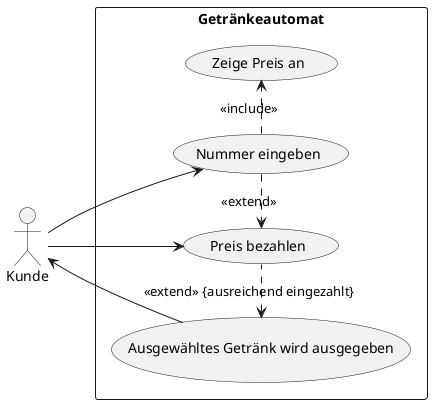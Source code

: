 @startuml
left to right direction
actor "Kunde" as customer
rectangle Getränkeautomat {
  usecase "Nummer eingeben" as UC1
  usecase "Zeige Preis an" as UC2
  usecase "Preis bezahlen" as UC3
  usecase "Ausgewähltes Getränk wird ausgegeben" as UC4
}
customer --> UC1
(UC1) .> UC2 : <<include>>
(UC1) .> UC3 : <<extend>>
customer --> UC3
(UC4) <. (UC3) : <<extend>> {ausreichend eingezahlt}
customer <-- (UC4)
@enduml